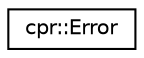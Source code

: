 digraph "Graphical Class Hierarchy"
{
 // LATEX_PDF_SIZE
  edge [fontname="Helvetica",fontsize="10",labelfontname="Helvetica",labelfontsize="10"];
  node [fontname="Helvetica",fontsize="10",shape=record];
  rankdir="LR";
  Node0 [label="cpr::Error",height=0.2,width=0.4,color="black", fillcolor="white", style="filled",URL="$classcpr_1_1_error.html",tooltip=" "];
}
